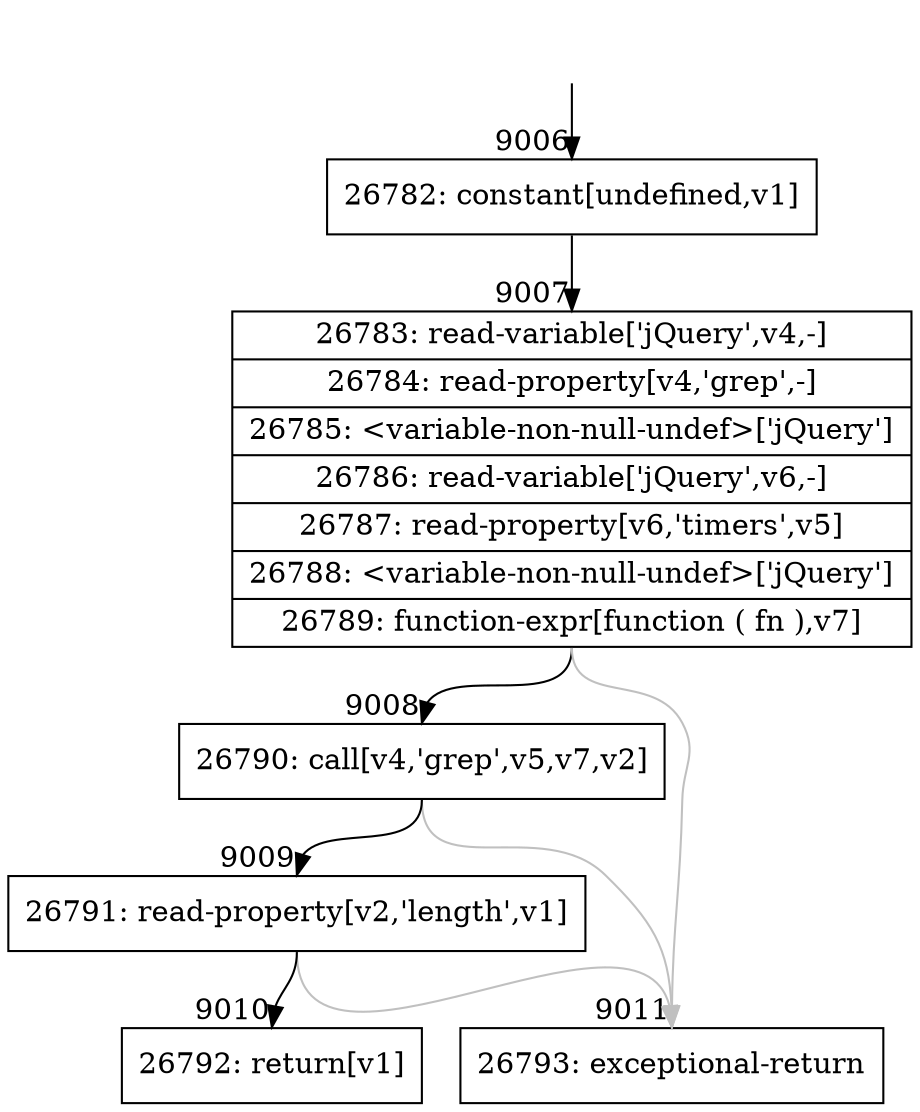 digraph {
rankdir="TD"
BB_entry562[shape=none,label=""];
BB_entry562 -> BB9006 [tailport=s, headport=n, headlabel="    9006"]
BB9006 [shape=record label="{26782: constant[undefined,v1]}" ] 
BB9006 -> BB9007 [tailport=s, headport=n, headlabel="      9007"]
BB9007 [shape=record label="{26783: read-variable['jQuery',v4,-]|26784: read-property[v4,'grep',-]|26785: \<variable-non-null-undef\>['jQuery']|26786: read-variable['jQuery',v6,-]|26787: read-property[v6,'timers',v5]|26788: \<variable-non-null-undef\>['jQuery']|26789: function-expr[function ( fn ),v7]}" ] 
BB9007 -> BB9008 [tailport=s, headport=n, headlabel="      9008"]
BB9007 -> BB9011 [tailport=s, headport=n, color=gray, headlabel="      9011"]
BB9008 [shape=record label="{26790: call[v4,'grep',v5,v7,v2]}" ] 
BB9008 -> BB9009 [tailport=s, headport=n, headlabel="      9009"]
BB9008 -> BB9011 [tailport=s, headport=n, color=gray]
BB9009 [shape=record label="{26791: read-property[v2,'length',v1]}" ] 
BB9009 -> BB9010 [tailport=s, headport=n, headlabel="      9010"]
BB9009 -> BB9011 [tailport=s, headport=n, color=gray]
BB9010 [shape=record label="{26792: return[v1]}" ] 
BB9011 [shape=record label="{26793: exceptional-return}" ] 
}
